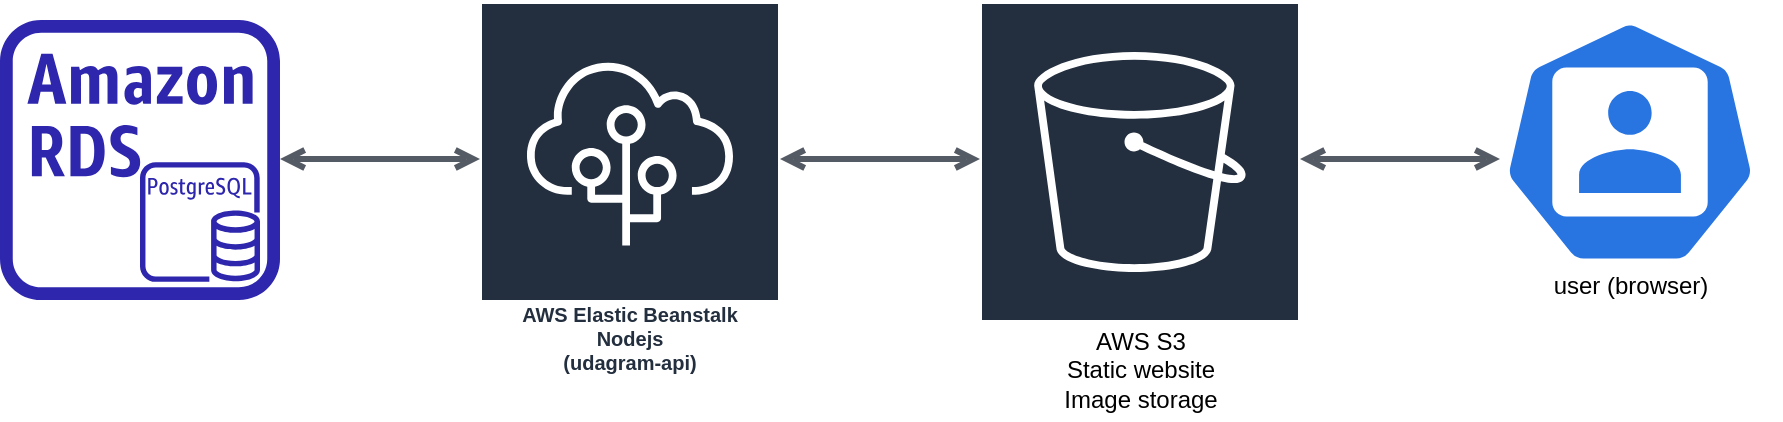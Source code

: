 <mxfile version="17.2.1" type="device"><diagram id="jc371CRyK7L6yRLIkqfx" name="Page-1"><mxGraphModel dx="1422" dy="786" grid="1" gridSize="10" guides="1" tooltips="1" connect="1" arrows="1" fold="1" page="1" pageScale="1" pageWidth="850" pageHeight="1100" math="0" shadow="0"><root><mxCell id="0"/><mxCell id="1" parent="0"/><mxCell id="KG5T_XNG6dWBKPGVJD7w-5" value="" style="sketch=0;outlineConnect=0;fontColor=#232F3E;gradientColor=none;fillColor=#2E27AD;strokeColor=none;dashed=0;verticalLabelPosition=bottom;verticalAlign=top;align=center;html=1;fontSize=12;fontStyle=0;aspect=fixed;pointerEvents=1;shape=mxgraph.aws4.rds_instance_alt;" vertex="1" parent="1"><mxGeometry x="60" y="179" width="140" height="140" as="geometry"/></mxCell><mxCell id="KG5T_XNG6dWBKPGVJD7w-2" value="" style="edgeStyle=orthogonalEdgeStyle;html=1;endArrow=open;elbow=vertical;startArrow=open;startFill=0;endFill=0;strokeColor=#545B64;rounded=0;strokeWidth=3;" edge="1" parent="1"><mxGeometry width="100" relative="1" as="geometry"><mxPoint x="200" y="248.5" as="sourcePoint"/><mxPoint x="300" y="248.5" as="targetPoint"/></mxGeometry></mxCell><mxCell id="KG5T_XNG6dWBKPGVJD7w-3" value="" style="sketch=0;outlineConnect=0;fontColor=#232F3E;gradientColor=none;fillColor=#2E27AD;strokeColor=none;dashed=0;verticalLabelPosition=bottom;verticalAlign=top;align=center;html=1;fontSize=12;fontStyle=0;aspect=fixed;pointerEvents=1;shape=mxgraph.aws4.rds_postgresql_instance;" vertex="1" parent="1"><mxGeometry x="130" y="250" width="60" height="60" as="geometry"/></mxCell><mxCell id="KG5T_XNG6dWBKPGVJD7w-7" value="AWS Elastic Beanstalk &lt;br&gt;Nodejs&lt;br&gt;(udagram-api)" style="sketch=0;outlineConnect=0;fontColor=#232F3E;gradientColor=none;strokeColor=#ffffff;fillColor=#232F3E;dashed=0;verticalLabelPosition=middle;verticalAlign=bottom;align=center;html=1;whiteSpace=wrap;fontSize=10;fontStyle=1;spacing=3;shape=mxgraph.aws4.productIcon;prIcon=mxgraph.aws4.elastic_beanstalk;" vertex="1" parent="1"><mxGeometry x="300" y="170" width="150" height="190" as="geometry"/></mxCell><mxCell id="KG5T_XNG6dWBKPGVJD7w-9" value="&lt;br&gt;&lt;br&gt;&lt;br&gt;&lt;br&gt;&lt;br&gt;&lt;br&gt;&lt;br&gt;" style="sketch=0;outlineConnect=0;fontColor=#232F3E;gradientColor=none;strokeColor=#ffffff;fillColor=#232F3E;dashed=0;verticalLabelPosition=middle;verticalAlign=bottom;align=center;html=1;whiteSpace=wrap;fontSize=10;fontStyle=1;spacing=3;shape=mxgraph.aws4.productIcon;prIcon=mxgraph.aws4.s3;" vertex="1" parent="1"><mxGeometry x="550" y="170" width="160" height="140" as="geometry"/></mxCell><mxCell id="KG5T_XNG6dWBKPGVJD7w-10" value="" style="edgeStyle=orthogonalEdgeStyle;html=1;endArrow=open;elbow=vertical;startArrow=open;startFill=0;endFill=0;strokeColor=#545B64;rounded=0;strokeWidth=3;" edge="1" parent="1"><mxGeometry width="100" relative="1" as="geometry"><mxPoint x="450" y="248.5" as="sourcePoint"/><mxPoint x="550" y="248.5" as="targetPoint"/></mxGeometry></mxCell><mxCell id="KG5T_XNG6dWBKPGVJD7w-12" value="AWS S3&lt;br&gt;Static website&lt;br&gt;Image storage" style="text;html=1;align=center;verticalAlign=middle;resizable=0;points=[];autosize=1;strokeColor=none;fillColor=none;" vertex="1" parent="1"><mxGeometry x="585" y="329" width="90" height="50" as="geometry"/></mxCell><mxCell id="KG5T_XNG6dWBKPGVJD7w-13" value="" style="sketch=0;html=1;dashed=0;whitespace=wrap;fillColor=#2875E2;strokeColor=#ffffff;points=[[0.005,0.63,0],[0.1,0.2,0],[0.9,0.2,0],[0.5,0,0],[0.995,0.63,0],[0.72,0.99,0],[0.5,1,0],[0.28,0.99,0]];shape=mxgraph.kubernetes.icon;prIcon=user" vertex="1" parent="1"><mxGeometry x="800" y="178" width="150" height="124" as="geometry"/></mxCell><mxCell id="KG5T_XNG6dWBKPGVJD7w-16" value="user (browser)" style="text;html=1;align=center;verticalAlign=middle;resizable=0;points=[];autosize=1;strokeColor=none;fillColor=none;" vertex="1" parent="1"><mxGeometry x="830" y="302" width="90" height="20" as="geometry"/></mxCell><mxCell id="KG5T_XNG6dWBKPGVJD7w-17" value="" style="edgeStyle=orthogonalEdgeStyle;html=1;endArrow=open;elbow=vertical;startArrow=open;startFill=0;endFill=0;strokeColor=#545B64;rounded=0;strokeWidth=3;" edge="1" parent="1"><mxGeometry width="100" relative="1" as="geometry"><mxPoint x="710" y="248.5" as="sourcePoint"/><mxPoint x="810" y="248.5" as="targetPoint"/></mxGeometry></mxCell></root></mxGraphModel></diagram></mxfile>